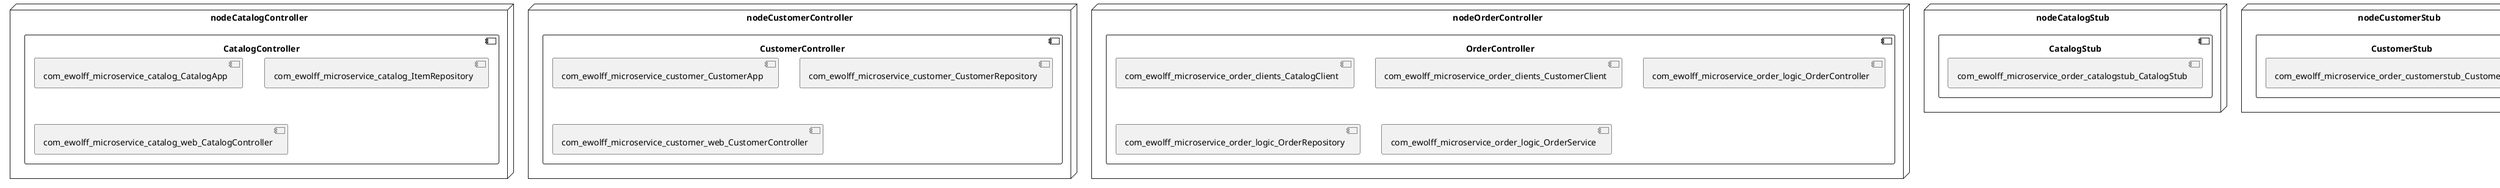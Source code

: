 @startuml
skinparam fixCircleLabelOverlapping true
skinparam componentStyle uml2
node nodeCatalogController {
component CatalogController {
[com_ewolff_microservice_catalog_CatalogApp] [[ewolff-microservice.system#_9KSd-MYmEe6_Qdf34XKYqw]]
[com_ewolff_microservice_catalog_ItemRepository] [[ewolff-microservice.system#_9KSd-MYmEe6_Qdf34XKYqw]]
[com_ewolff_microservice_catalog_web_CatalogController] [[ewolff-microservice.system#_9KSd-MYmEe6_Qdf34XKYqw]]
}
}
node nodeCatalogStub {
component CatalogStub {
[com_ewolff_microservice_order_catalogstub_CatalogStub] [[ewolff-microservice.system#_9KSd-MYmEe6_Qdf34XKYqw]]
}
}
node nodeCustomerController {
component CustomerController {
[com_ewolff_microservice_customer_CustomerApp] [[ewolff-microservice.system#_9KSd-MYmEe6_Qdf34XKYqw]]
[com_ewolff_microservice_customer_CustomerRepository] [[ewolff-microservice.system#_9KSd-MYmEe6_Qdf34XKYqw]]
[com_ewolff_microservice_customer_web_CustomerController] [[ewolff-microservice.system#_9KSd-MYmEe6_Qdf34XKYqw]]
}
}
node nodeCustomerStub {
component CustomerStub {
[com_ewolff_microservice_order_customerstub_CustomerStub] [[ewolff-microservice.system#_9KSd-MYmEe6_Qdf34XKYqw]]
}
}
node nodeOrderController {
component OrderController {
[com_ewolff_microservice_order_clients_CatalogClient] [[ewolff-microservice.system#_9KSd-MYmEe6_Qdf34XKYqw]]
[com_ewolff_microservice_order_clients_CustomerClient] [[ewolff-microservice.system#_9KSd-MYmEe6_Qdf34XKYqw]]
[com_ewolff_microservice_order_logic_OrderController] [[ewolff-microservice.system#_9KSd-MYmEe6_Qdf34XKYqw]]
[com_ewolff_microservice_order_logic_OrderRepository] [[ewolff-microservice.system#_9KSd-MYmEe6_Qdf34XKYqw]]
[com_ewolff_microservice_order_logic_OrderService] [[ewolff-microservice.system#_9KSd-MYmEe6_Qdf34XKYqw]]
}
}

@enduml
